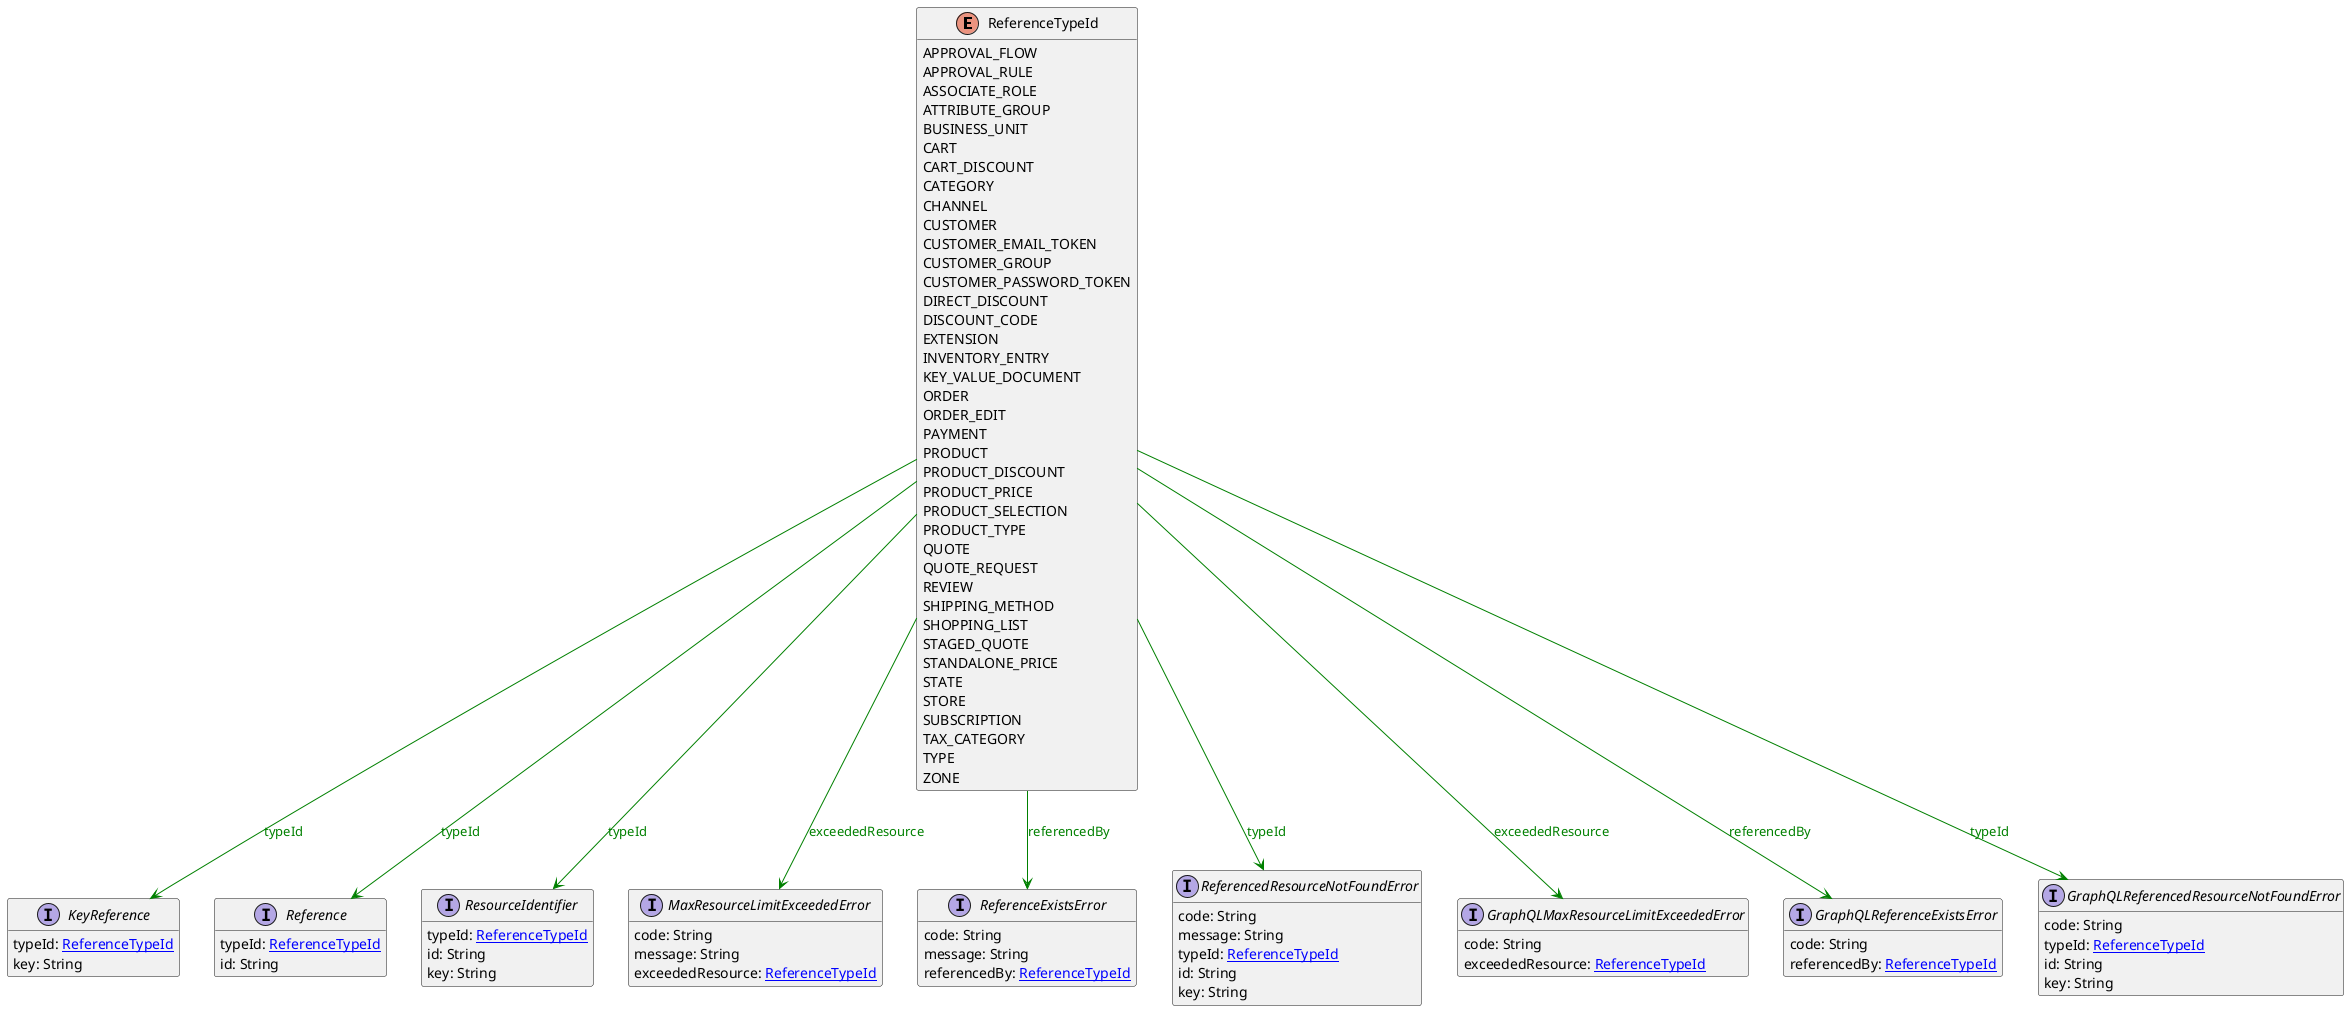 @startuml

hide methods
enum ReferenceTypeId {
    APPROVAL_FLOW
    APPROVAL_RULE
    ASSOCIATE_ROLE
    ATTRIBUTE_GROUP
    BUSINESS_UNIT
    CART
    CART_DISCOUNT
    CATEGORY
    CHANNEL
    CUSTOMER
    CUSTOMER_EMAIL_TOKEN
    CUSTOMER_GROUP
    CUSTOMER_PASSWORD_TOKEN
    DIRECT_DISCOUNT
    DISCOUNT_CODE
    EXTENSION
    INVENTORY_ENTRY
    KEY_VALUE_DOCUMENT
    ORDER
    ORDER_EDIT
    PAYMENT
    PRODUCT
    PRODUCT_DISCOUNT
    PRODUCT_PRICE
    PRODUCT_SELECTION
    PRODUCT_TYPE
    QUOTE
    QUOTE_REQUEST
    REVIEW
    SHIPPING_METHOD
    SHOPPING_LIST
    STAGED_QUOTE
    STANDALONE_PRICE
    STATE
    STORE
    SUBSCRIPTION
    TAX_CATEGORY
    TYPE
    ZONE
}
interface KeyReference [[KeyReference.svg]]  {
    typeId: [[ReferenceTypeId.svg ReferenceTypeId]]
    key: String
}
interface Reference [[Reference.svg]]  {
    typeId: [[ReferenceTypeId.svg ReferenceTypeId]]
    id: String
}
interface ResourceIdentifier [[ResourceIdentifier.svg]]  {
    typeId: [[ReferenceTypeId.svg ReferenceTypeId]]
    id: String
    key: String
}
interface MaxResourceLimitExceededError [[MaxResourceLimitExceededError.svg]]  {
    code: String
    message: String
    exceededResource: [[ReferenceTypeId.svg ReferenceTypeId]]
}
interface ReferenceExistsError [[ReferenceExistsError.svg]]  {
    code: String
    message: String
    referencedBy: [[ReferenceTypeId.svg ReferenceTypeId]]
}
interface ReferencedResourceNotFoundError [[ReferencedResourceNotFoundError.svg]]  {
    code: String
    message: String
    typeId: [[ReferenceTypeId.svg ReferenceTypeId]]
    id: String
    key: String
}
interface GraphQLMaxResourceLimitExceededError [[GraphQLMaxResourceLimitExceededError.svg]]  {
    code: String
    exceededResource: [[ReferenceTypeId.svg ReferenceTypeId]]
}
interface GraphQLReferenceExistsError [[GraphQLReferenceExistsError.svg]]  {
    code: String
    referencedBy: [[ReferenceTypeId.svg ReferenceTypeId]]
}
interface GraphQLReferencedResourceNotFoundError [[GraphQLReferencedResourceNotFoundError.svg]]  {
    code: String
    typeId: [[ReferenceTypeId.svg ReferenceTypeId]]
    id: String
    key: String
}
ReferenceTypeId --> KeyReference #green;text:green : "typeId"
ReferenceTypeId --> Reference #green;text:green : "typeId"
ReferenceTypeId --> ResourceIdentifier #green;text:green : "typeId"
ReferenceTypeId --> MaxResourceLimitExceededError #green;text:green : "exceededResource"
ReferenceTypeId --> ReferenceExistsError #green;text:green : "referencedBy"
ReferenceTypeId --> ReferencedResourceNotFoundError #green;text:green : "typeId"
ReferenceTypeId --> GraphQLMaxResourceLimitExceededError #green;text:green : "exceededResource"
ReferenceTypeId --> GraphQLReferenceExistsError #green;text:green : "referencedBy"
ReferenceTypeId --> GraphQLReferencedResourceNotFoundError #green;text:green : "typeId"
@enduml
